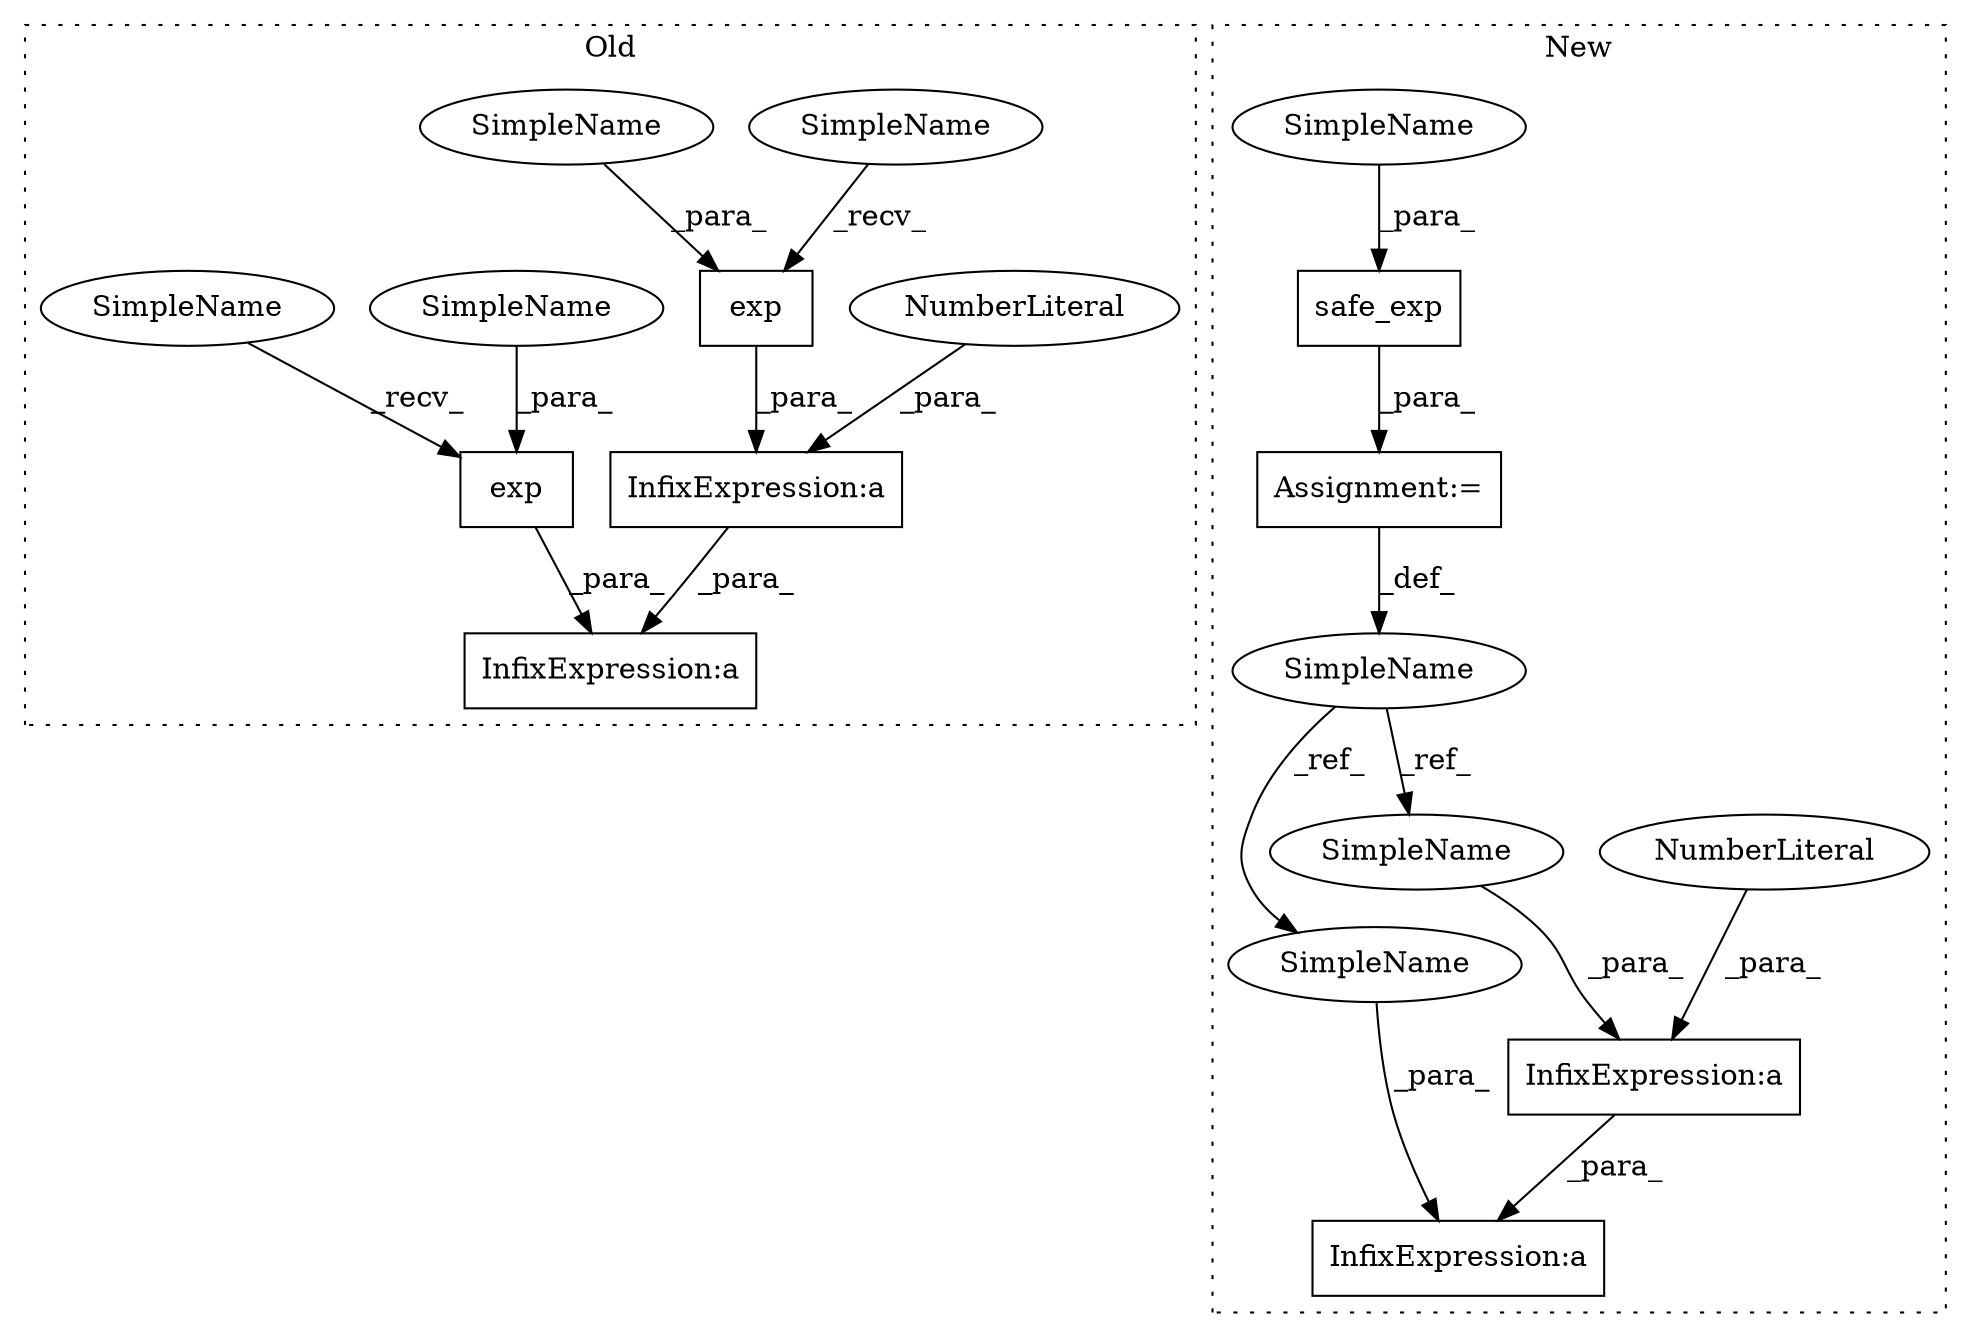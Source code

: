 digraph G {
subgraph cluster0 {
1 [label="exp" a="32" s="3139,3144" l="4,1" shape="box"];
5 [label="InfixExpression:a" a="27" s="3145" l="3" shape="box"];
6 [label="InfixExpression:a" a="27" s="3152" l="3" shape="box"];
9 [label="exp" a="32" s="3161,3166" l="4,1" shape="box"];
10 [label="NumberLiteral" a="34" s="3149" l="3" shape="ellipse"];
14 [label="SimpleName" a="42" s="3155" l="5" shape="ellipse"];
15 [label="SimpleName" a="42" s="3133" l="5" shape="ellipse"];
16 [label="SimpleName" a="42" s="3165" l="1" shape="ellipse"];
17 [label="SimpleName" a="42" s="3143" l="1" shape="ellipse"];
label = "Old";
style="dotted";
}
subgraph cluster1 {
2 [label="safe_exp" a="32" s="3247,3257" l="9,1" shape="box"];
3 [label="Assignment:=" a="7" s="3246" l="1" shape="box"];
4 [label="InfixExpression:a" a="27" s="3271" l="3" shape="box"];
7 [label="InfixExpression:a" a="27" s="3278" l="3" shape="box"];
8 [label="NumberLiteral" a="34" s="3275" l="3" shape="ellipse"];
11 [label="SimpleName" a="42" s="3244" l="2" shape="ellipse"];
12 [label="SimpleName" a="42" s="3269" l="2" shape="ellipse"];
13 [label="SimpleName" a="42" s="3281" l="2" shape="ellipse"];
18 [label="SimpleName" a="42" s="3256" l="1" shape="ellipse"];
label = "New";
style="dotted";
}
1 -> 5 [label="_para_"];
2 -> 3 [label="_para_"];
3 -> 11 [label="_def_"];
6 -> 5 [label="_para_"];
7 -> 4 [label="_para_"];
8 -> 7 [label="_para_"];
9 -> 6 [label="_para_"];
10 -> 6 [label="_para_"];
11 -> 12 [label="_ref_"];
11 -> 13 [label="_ref_"];
12 -> 4 [label="_para_"];
13 -> 7 [label="_para_"];
14 -> 9 [label="_recv_"];
15 -> 1 [label="_recv_"];
16 -> 9 [label="_para_"];
17 -> 1 [label="_para_"];
18 -> 2 [label="_para_"];
}